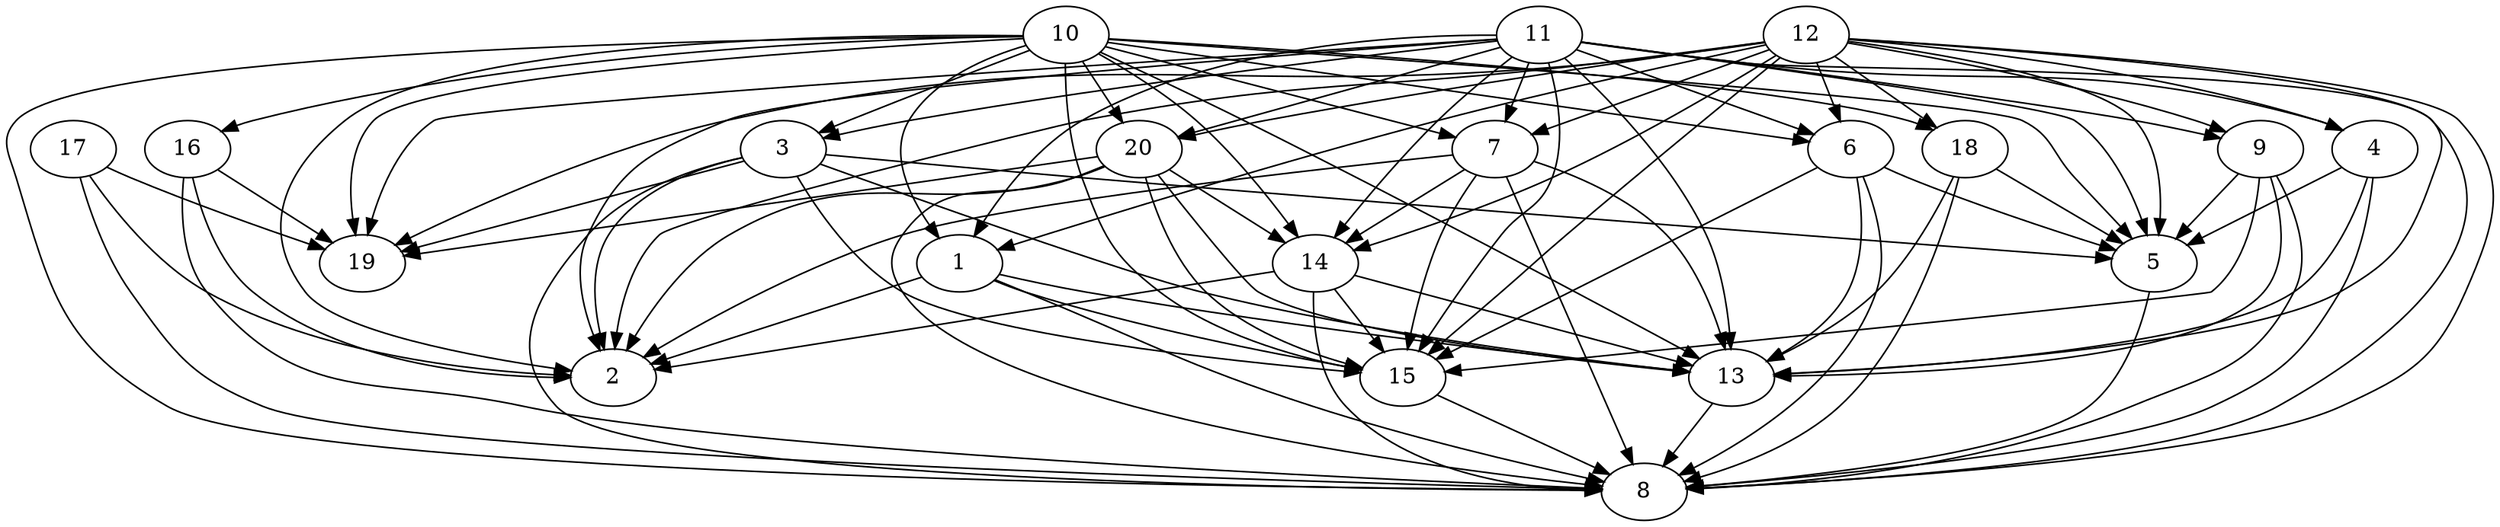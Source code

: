 strict digraph  {
8 [dimensions="[94, 90, 90]"];
13 [dimensions="[41, 73, 79]"];
15 [dimensions="[82, 27, 77]"];
2 [dimensions="[79, 20, 99]"];
5 [dimensions="[50, 80, 36]"];
14 [dimensions="[66, 19, 74]"];
19 [dimensions="[98, 11, 85]"];
4 [dimensions="[31, 38, 68]"];
18 [dimensions="[49, 52, 27]"];
6 [dimensions="[24, 66, 40]"];
1 [dimensions="[74, 16, 53]"];
9 [dimensions="[71, 25, 28]"];
7 [dimensions="[64, 69, 11]"];
20 [dimensions="[6, 70, 57]"];
3 [dimensions="[42, 75, 5]"];
16 [dimensions="[87, 2, 42]"];
17 [dimensions="[50, 1, 91]"];
10 [dimensions="[1, 38, 42]"];
11 [dimensions="[14, 53, 2]"];
12 [dimensions="[7, 5, 14]"];
13 -> 8;
15 -> 8;
5 -> 8;
14 -> 8;
14 -> 13;
14 -> 15;
14 -> 2;
4 -> 8;
4 -> 13;
4 -> 5;
18 -> 8;
18 -> 13;
18 -> 5;
6 -> 8;
6 -> 13;
6 -> 15;
6 -> 5;
1 -> 8;
1 -> 13;
1 -> 15;
1 -> 2;
9 -> 8;
9 -> 13;
9 -> 15;
9 -> 5;
7 -> 8;
7 -> 13;
7 -> 15;
7 -> 2;
7 -> 14;
20 -> 8;
20 -> 13;
20 -> 15;
20 -> 2;
20 -> 14;
20 -> 19;
3 -> 8;
3 -> 13;
3 -> 15;
3 -> 2;
3 -> 5;
3 -> 19;
16 -> 8;
16 -> 2;
16 -> 19;
17 -> 8;
17 -> 2;
17 -> 19;
10 -> 8;
10 -> 13;
10 -> 15;
10 -> 2;
10 -> 5;
10 -> 14;
10 -> 19;
10 -> 18;
10 -> 6;
10 -> 1;
10 -> 7;
10 -> 20;
10 -> 3;
10 -> 16;
11 -> 8;
11 -> 13;
11 -> 15;
11 -> 2;
11 -> 5;
11 -> 14;
11 -> 19;
11 -> 4;
11 -> 6;
11 -> 1;
11 -> 9;
11 -> 7;
11 -> 20;
11 -> 3;
12 -> 8;
12 -> 13;
12 -> 15;
12 -> 2;
12 -> 5;
12 -> 14;
12 -> 19;
12 -> 4;
12 -> 18;
12 -> 6;
12 -> 1;
12 -> 9;
12 -> 7;
12 -> 20;
}
